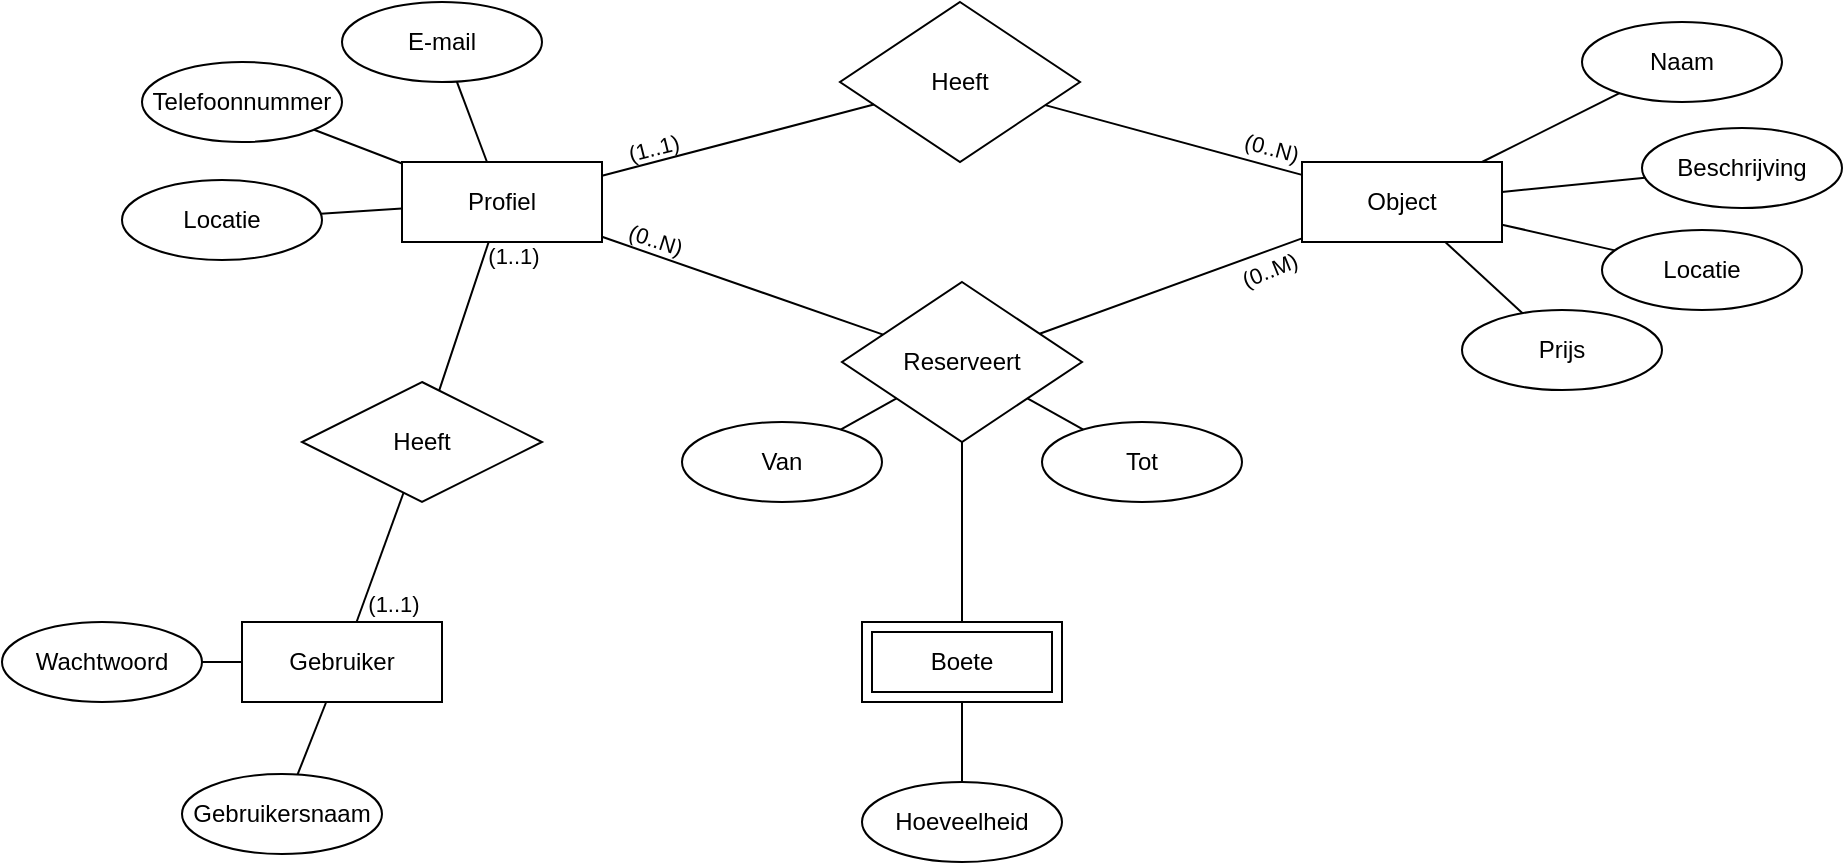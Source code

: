 <mxfile version="24.7.8">
  <diagram id="C5RBs43oDa-KdzZeNtuy" name="Page-1">
    <mxGraphModel dx="1434" dy="850" grid="1" gridSize="10" guides="1" tooltips="1" connect="1" arrows="1" fold="1" page="1" pageScale="1" pageWidth="1169" pageHeight="827" math="0" shadow="0">
      <root>
        <mxCell id="WIyWlLk6GJQsqaUBKTNV-0" />
        <mxCell id="WIyWlLk6GJQsqaUBKTNV-1" parent="WIyWlLk6GJQsqaUBKTNV-0" />
        <mxCell id="orKfnWybVY6OIfr_CMh5-2" value="Heeft" style="rhombus;whiteSpace=wrap;html=1;" parent="WIyWlLk6GJQsqaUBKTNV-1" vertex="1">
          <mxGeometry x="544" y="199" width="120" height="80" as="geometry" />
        </mxCell>
        <mxCell id="orKfnWybVY6OIfr_CMh5-4" value="Reserveert" style="rhombus;whiteSpace=wrap;html=1;" parent="WIyWlLk6GJQsqaUBKTNV-1" vertex="1">
          <mxGeometry x="545" y="339" width="120" height="80" as="geometry" />
        </mxCell>
        <mxCell id="orKfnWybVY6OIfr_CMh5-5" value="" style="endArrow=none;html=1;rounded=0;" parent="WIyWlLk6GJQsqaUBKTNV-1" source="4Xx-Y_77534VWpwhhw6w-5" target="orKfnWybVY6OIfr_CMh5-2" edge="1">
          <mxGeometry width="50" height="50" relative="1" as="geometry">
            <mxPoint x="435" y="283.348" as="sourcePoint" />
            <mxPoint x="625" y="259" as="targetPoint" />
          </mxGeometry>
        </mxCell>
        <mxCell id="orKfnWybVY6OIfr_CMh5-6" value="" style="endArrow=none;html=1;rounded=0;" parent="WIyWlLk6GJQsqaUBKTNV-1" source="orKfnWybVY6OIfr_CMh5-51" target="orKfnWybVY6OIfr_CMh5-2" edge="1">
          <mxGeometry width="50" height="50" relative="1" as="geometry">
            <mxPoint x="775" y="283.348" as="sourcePoint" />
            <mxPoint x="625" y="259" as="targetPoint" />
          </mxGeometry>
        </mxCell>
        <mxCell id="orKfnWybVY6OIfr_CMh5-7" value="" style="endArrow=none;html=1;rounded=0;" parent="WIyWlLk6GJQsqaUBKTNV-1" source="4Xx-Y_77534VWpwhhw6w-5" target="orKfnWybVY6OIfr_CMh5-4" edge="1">
          <mxGeometry width="50" height="50" relative="1" as="geometry">
            <mxPoint x="435" y="319.87" as="sourcePoint" />
            <mxPoint x="625" y="259" as="targetPoint" />
          </mxGeometry>
        </mxCell>
        <mxCell id="orKfnWybVY6OIfr_CMh5-8" value="" style="endArrow=none;html=1;rounded=0;" parent="WIyWlLk6GJQsqaUBKTNV-1" source="orKfnWybVY6OIfr_CMh5-4" target="orKfnWybVY6OIfr_CMh5-51" edge="1">
          <mxGeometry width="50" height="50" relative="1" as="geometry">
            <mxPoint x="575" y="309" as="sourcePoint" />
            <mxPoint x="775" y="319.87" as="targetPoint" />
          </mxGeometry>
        </mxCell>
        <mxCell id="orKfnWybVY6OIfr_CMh5-9" value="&lt;font style=&quot;font-size: 11px;&quot;&gt;(1..1)&lt;/font&gt;" style="text;html=1;align=center;verticalAlign=middle;whiteSpace=wrap;rounded=0;rotation=-14;" parent="WIyWlLk6GJQsqaUBKTNV-1" vertex="1">
          <mxGeometry x="441" y="262" width="20" height="20" as="geometry" />
        </mxCell>
        <mxCell id="orKfnWybVY6OIfr_CMh5-11" value="&lt;font style=&quot;font-size: 11px;&quot;&gt;(0..N)&lt;/font&gt;" style="text;html=1;align=center;verticalAlign=middle;whiteSpace=wrap;rounded=0;rotation=15;" parent="WIyWlLk6GJQsqaUBKTNV-1" vertex="1">
          <mxGeometry x="750" y="262" width="20" height="20" as="geometry" />
        </mxCell>
        <mxCell id="orKfnWybVY6OIfr_CMh5-12" value="&lt;font style=&quot;font-size: 11px;&quot;&gt;(0..N)&lt;/font&gt;" style="text;html=1;align=center;verticalAlign=middle;whiteSpace=wrap;rounded=0;rotation=18;" parent="WIyWlLk6GJQsqaUBKTNV-1" vertex="1">
          <mxGeometry x="442" y="308" width="20" height="20" as="geometry" />
        </mxCell>
        <mxCell id="orKfnWybVY6OIfr_CMh5-13" value="&lt;font style=&quot;font-size: 11px;&quot;&gt;(0..M)&lt;/font&gt;" style="text;html=1;align=center;verticalAlign=middle;whiteSpace=wrap;rounded=0;rotation=-22;" parent="WIyWlLk6GJQsqaUBKTNV-1" vertex="1">
          <mxGeometry x="749" y="323" width="20" height="20" as="geometry" />
        </mxCell>
        <mxCell id="orKfnWybVY6OIfr_CMh5-14" value="Boete" style="shape=ext;margin=3;double=1;whiteSpace=wrap;html=1;align=center;" parent="WIyWlLk6GJQsqaUBKTNV-1" vertex="1">
          <mxGeometry x="555" y="509" width="100" height="40" as="geometry" />
        </mxCell>
        <mxCell id="orKfnWybVY6OIfr_CMh5-16" value="" style="endArrow=none;html=1;rounded=0;" parent="WIyWlLk6GJQsqaUBKTNV-1" source="orKfnWybVY6OIfr_CMh5-4" target="orKfnWybVY6OIfr_CMh5-14" edge="1">
          <mxGeometry relative="1" as="geometry">
            <mxPoint x="295" y="529" as="sourcePoint" />
            <mxPoint x="455" y="529" as="targetPoint" />
          </mxGeometry>
        </mxCell>
        <mxCell id="orKfnWybVY6OIfr_CMh5-19" value="Gebruikersnaam" style="ellipse;whiteSpace=wrap;html=1;align=center;" parent="WIyWlLk6GJQsqaUBKTNV-1" vertex="1">
          <mxGeometry x="215" y="585" width="100" height="40" as="geometry" />
        </mxCell>
        <mxCell id="orKfnWybVY6OIfr_CMh5-20" value="E-mail" style="ellipse;whiteSpace=wrap;html=1;align=center;" parent="WIyWlLk6GJQsqaUBKTNV-1" vertex="1">
          <mxGeometry x="295" y="199" width="100" height="40" as="geometry" />
        </mxCell>
        <mxCell id="orKfnWybVY6OIfr_CMh5-21" value="Telefoonnummer" style="ellipse;whiteSpace=wrap;html=1;align=center;" parent="WIyWlLk6GJQsqaUBKTNV-1" vertex="1">
          <mxGeometry x="195" y="229" width="100" height="40" as="geometry" />
        </mxCell>
        <mxCell id="orKfnWybVY6OIfr_CMh5-22" value="Locatie" style="ellipse;whiteSpace=wrap;html=1;align=center;" parent="WIyWlLk6GJQsqaUBKTNV-1" vertex="1">
          <mxGeometry x="185" y="288" width="100" height="40" as="geometry" />
        </mxCell>
        <mxCell id="orKfnWybVY6OIfr_CMh5-23" value="Wachtwoord" style="ellipse;whiteSpace=wrap;html=1;align=center;" parent="WIyWlLk6GJQsqaUBKTNV-1" vertex="1">
          <mxGeometry x="125" y="509" width="100" height="40" as="geometry" />
        </mxCell>
        <mxCell id="orKfnWybVY6OIfr_CMh5-24" value="" style="endArrow=none;html=1;rounded=0;" parent="WIyWlLk6GJQsqaUBKTNV-1" source="4Xx-Y_77534VWpwhhw6w-5" target="orKfnWybVY6OIfr_CMh5-22" edge="1">
          <mxGeometry relative="1" as="geometry">
            <mxPoint x="465" y="149" as="sourcePoint" />
            <mxPoint x="455" y="269" as="targetPoint" />
          </mxGeometry>
        </mxCell>
        <mxCell id="orKfnWybVY6OIfr_CMh5-25" value="" style="endArrow=none;html=1;rounded=0;" parent="WIyWlLk6GJQsqaUBKTNV-1" source="4Xx-Y_77534VWpwhhw6w-5" target="orKfnWybVY6OIfr_CMh5-21" edge="1">
          <mxGeometry relative="1" as="geometry">
            <mxPoint x="425" y="144.714" as="sourcePoint" />
            <mxPoint x="465" y="279" as="targetPoint" />
          </mxGeometry>
        </mxCell>
        <mxCell id="orKfnWybVY6OIfr_CMh5-26" value="" style="endArrow=none;html=1;rounded=0;" parent="WIyWlLk6GJQsqaUBKTNV-1" source="4Xx-Y_77534VWpwhhw6w-5" target="orKfnWybVY6OIfr_CMh5-20" edge="1">
          <mxGeometry relative="1" as="geometry">
            <mxPoint x="425" y="122.529" as="sourcePoint" />
            <mxPoint x="475" y="289" as="targetPoint" />
          </mxGeometry>
        </mxCell>
        <mxCell id="orKfnWybVY6OIfr_CMh5-27" value="" style="endArrow=none;html=1;rounded=0;" parent="WIyWlLk6GJQsqaUBKTNV-1" source="orKfnWybVY6OIfr_CMh5-49" target="orKfnWybVY6OIfr_CMh5-19" edge="1">
          <mxGeometry relative="1" as="geometry">
            <mxPoint x="285" y="509" as="sourcePoint" />
            <mxPoint x="345" y="705" as="targetPoint" />
          </mxGeometry>
        </mxCell>
        <mxCell id="orKfnWybVY6OIfr_CMh5-28" value="" style="endArrow=none;html=1;rounded=0;" parent="WIyWlLk6GJQsqaUBKTNV-1" source="orKfnWybVY6OIfr_CMh5-49" target="orKfnWybVY6OIfr_CMh5-23" edge="1">
          <mxGeometry relative="1" as="geometry">
            <mxPoint x="311.25" y="495" as="sourcePoint" />
            <mxPoint x="355" y="715" as="targetPoint" />
          </mxGeometry>
        </mxCell>
        <mxCell id="orKfnWybVY6OIfr_CMh5-33" value="Prijs" style="ellipse;whiteSpace=wrap;html=1;align=center;" parent="WIyWlLk6GJQsqaUBKTNV-1" vertex="1">
          <mxGeometry x="855" y="353" width="100" height="40" as="geometry" />
        </mxCell>
        <mxCell id="orKfnWybVY6OIfr_CMh5-34" value="Locatie" style="ellipse;whiteSpace=wrap;html=1;align=center;" parent="WIyWlLk6GJQsqaUBKTNV-1" vertex="1">
          <mxGeometry x="925" y="313" width="100" height="40" as="geometry" />
        </mxCell>
        <mxCell id="orKfnWybVY6OIfr_CMh5-35" value="Beschrijving" style="ellipse;whiteSpace=wrap;html=1;align=center;" parent="WIyWlLk6GJQsqaUBKTNV-1" vertex="1">
          <mxGeometry x="945" y="262" width="100" height="40" as="geometry" />
        </mxCell>
        <mxCell id="orKfnWybVY6OIfr_CMh5-36" value="Naam" style="ellipse;whiteSpace=wrap;html=1;align=center;" parent="WIyWlLk6GJQsqaUBKTNV-1" vertex="1">
          <mxGeometry x="915" y="209" width="100" height="40" as="geometry" />
        </mxCell>
        <mxCell id="orKfnWybVY6OIfr_CMh5-37" value="" style="endArrow=none;html=1;rounded=0;" parent="WIyWlLk6GJQsqaUBKTNV-1" source="orKfnWybVY6OIfr_CMh5-33" target="orKfnWybVY6OIfr_CMh5-51" edge="1">
          <mxGeometry relative="1" as="geometry">
            <mxPoint x="715" y="478.71" as="sourcePoint" />
            <mxPoint x="863.378" y="329" as="targetPoint" />
          </mxGeometry>
        </mxCell>
        <mxCell id="orKfnWybVY6OIfr_CMh5-38" value="" style="endArrow=none;html=1;rounded=0;" parent="WIyWlLk6GJQsqaUBKTNV-1" source="orKfnWybVY6OIfr_CMh5-35" target="orKfnWybVY6OIfr_CMh5-51" edge="1">
          <mxGeometry relative="1" as="geometry">
            <mxPoint x="695" y="459" as="sourcePoint" />
            <mxPoint x="895" y="292.625" as="targetPoint" />
          </mxGeometry>
        </mxCell>
        <mxCell id="orKfnWybVY6OIfr_CMh5-39" value="" style="endArrow=none;html=1;rounded=0;" parent="WIyWlLk6GJQsqaUBKTNV-1" source="orKfnWybVY6OIfr_CMh5-34" target="orKfnWybVY6OIfr_CMh5-51" edge="1">
          <mxGeometry relative="1" as="geometry">
            <mxPoint x="685" y="419" as="sourcePoint" />
            <mxPoint x="895" y="313.571" as="targetPoint" />
          </mxGeometry>
        </mxCell>
        <mxCell id="orKfnWybVY6OIfr_CMh5-40" value="" style="endArrow=none;html=1;rounded=0;" parent="WIyWlLk6GJQsqaUBKTNV-1" source="orKfnWybVY6OIfr_CMh5-51" target="orKfnWybVY6OIfr_CMh5-36" edge="1">
          <mxGeometry relative="1" as="geometry">
            <mxPoint x="890.714" y="269" as="sourcePoint" />
            <mxPoint x="855" y="339" as="targetPoint" />
          </mxGeometry>
        </mxCell>
        <mxCell id="orKfnWybVY6OIfr_CMh5-43" value="Tot" style="ellipse;whiteSpace=wrap;html=1;align=center;" parent="WIyWlLk6GJQsqaUBKTNV-1" vertex="1">
          <mxGeometry x="645" y="409" width="100" height="40" as="geometry" />
        </mxCell>
        <mxCell id="orKfnWybVY6OIfr_CMh5-44" value="Van" style="ellipse;whiteSpace=wrap;html=1;align=center;" parent="WIyWlLk6GJQsqaUBKTNV-1" vertex="1">
          <mxGeometry x="465" y="409" width="100" height="40" as="geometry" />
        </mxCell>
        <mxCell id="orKfnWybVY6OIfr_CMh5-45" value="" style="endArrow=none;html=1;rounded=0;" parent="WIyWlLk6GJQsqaUBKTNV-1" source="orKfnWybVY6OIfr_CMh5-43" target="orKfnWybVY6OIfr_CMh5-4" edge="1">
          <mxGeometry relative="1" as="geometry">
            <mxPoint x="555" y="469" as="sourcePoint" />
            <mxPoint x="715" y="469" as="targetPoint" />
          </mxGeometry>
        </mxCell>
        <mxCell id="orKfnWybVY6OIfr_CMh5-47" value="" style="endArrow=none;html=1;rounded=0;" parent="WIyWlLk6GJQsqaUBKTNV-1" source="orKfnWybVY6OIfr_CMh5-44" target="orKfnWybVY6OIfr_CMh5-4" edge="1">
          <mxGeometry relative="1" as="geometry">
            <mxPoint x="555" y="469" as="sourcePoint" />
            <mxPoint x="715" y="469" as="targetPoint" />
          </mxGeometry>
        </mxCell>
        <mxCell id="orKfnWybVY6OIfr_CMh5-49" value="Gebruiker" style="whiteSpace=wrap;html=1;align=center;" parent="WIyWlLk6GJQsqaUBKTNV-1" vertex="1">
          <mxGeometry x="245" y="509" width="100" height="40" as="geometry" />
        </mxCell>
        <mxCell id="orKfnWybVY6OIfr_CMh5-51" value="Object" style="whiteSpace=wrap;html=1;align=center;" parent="WIyWlLk6GJQsqaUBKTNV-1" vertex="1">
          <mxGeometry x="775" y="279" width="100" height="40" as="geometry" />
        </mxCell>
        <mxCell id="4Xx-Y_77534VWpwhhw6w-1" value="Hoeveelheid" style="ellipse;whiteSpace=wrap;html=1;align=center;" parent="WIyWlLk6GJQsqaUBKTNV-1" vertex="1">
          <mxGeometry x="555" y="589" width="100" height="40" as="geometry" />
        </mxCell>
        <mxCell id="4Xx-Y_77534VWpwhhw6w-4" value="" style="endArrow=none;html=1;rounded=0;" parent="WIyWlLk6GJQsqaUBKTNV-1" source="orKfnWybVY6OIfr_CMh5-14" target="4Xx-Y_77534VWpwhhw6w-1" edge="1">
          <mxGeometry relative="1" as="geometry">
            <mxPoint x="425" y="399" as="sourcePoint" />
            <mxPoint x="585" y="399" as="targetPoint" />
          </mxGeometry>
        </mxCell>
        <mxCell id="4Xx-Y_77534VWpwhhw6w-5" value="Profiel" style="whiteSpace=wrap;html=1;align=center;" parent="WIyWlLk6GJQsqaUBKTNV-1" vertex="1">
          <mxGeometry x="325" y="279" width="100" height="40" as="geometry" />
        </mxCell>
        <mxCell id="4Xx-Y_77534VWpwhhw6w-6" value="Heeft" style="shape=rhombus;perimeter=rhombusPerimeter;whiteSpace=wrap;html=1;align=center;" parent="WIyWlLk6GJQsqaUBKTNV-1" vertex="1">
          <mxGeometry x="275" y="389" width="120" height="60" as="geometry" />
        </mxCell>
        <mxCell id="4Xx-Y_77534VWpwhhw6w-8" value="" style="endArrow=none;html=1;rounded=0;" parent="WIyWlLk6GJQsqaUBKTNV-1" source="4Xx-Y_77534VWpwhhw6w-6" target="4Xx-Y_77534VWpwhhw6w-5" edge="1">
          <mxGeometry relative="1" as="geometry">
            <mxPoint x="285" y="449" as="sourcePoint" />
            <mxPoint x="445" y="449" as="targetPoint" />
          </mxGeometry>
        </mxCell>
        <mxCell id="4Xx-Y_77534VWpwhhw6w-9" value="" style="endArrow=none;html=1;rounded=0;" parent="WIyWlLk6GJQsqaUBKTNV-1" source="orKfnWybVY6OIfr_CMh5-49" target="4Xx-Y_77534VWpwhhw6w-6" edge="1">
          <mxGeometry relative="1" as="geometry">
            <mxPoint x="285" y="449" as="sourcePoint" />
            <mxPoint x="445" y="449" as="targetPoint" />
          </mxGeometry>
        </mxCell>
        <mxCell id="4Xx-Y_77534VWpwhhw6w-10" value="&lt;font style=&quot;font-size: 11px;&quot;&gt;(1..1)&lt;/font&gt;" style="text;html=1;align=center;verticalAlign=middle;whiteSpace=wrap;rounded=0;rotation=0;" parent="WIyWlLk6GJQsqaUBKTNV-1" vertex="1">
          <mxGeometry x="311" y="490" width="20" height="20" as="geometry" />
        </mxCell>
        <mxCell id="4Xx-Y_77534VWpwhhw6w-11" value="&lt;font style=&quot;font-size: 11px;&quot;&gt;(1..1)&lt;/font&gt;" style="text;html=1;align=center;verticalAlign=middle;whiteSpace=wrap;rounded=0;rotation=0;" parent="WIyWlLk6GJQsqaUBKTNV-1" vertex="1">
          <mxGeometry x="371" y="316" width="20" height="20" as="geometry" />
        </mxCell>
      </root>
    </mxGraphModel>
  </diagram>
</mxfile>
